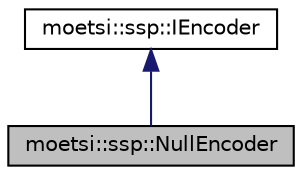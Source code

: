 digraph "moetsi::ssp::NullEncoder"
{
 // LATEX_PDF_SIZE
  edge [fontname="Helvetica",fontsize="10",labelfontname="Helvetica",labelfontsize="10"];
  node [fontname="Helvetica",fontsize="10",shape=record];
  Node1 [label="moetsi::ssp::NullEncoder",height=0.2,width=0.4,color="black", fillcolor="grey75", style="filled", fontcolor="black",tooltip="Nullencoder Straight pipe encoder."];
  Node2 -> Node1 [dir="back",color="midnightblue",fontsize="10",style="solid"];
  Node2 [label="moetsi::ssp::IEncoder",height=0.2,width=0.4,color="black", fillcolor="white", style="filled",URL="$classmoetsi_1_1ssp_1_1IEncoder.html",tooltip="IEncoder abstract encoder class."];
}
